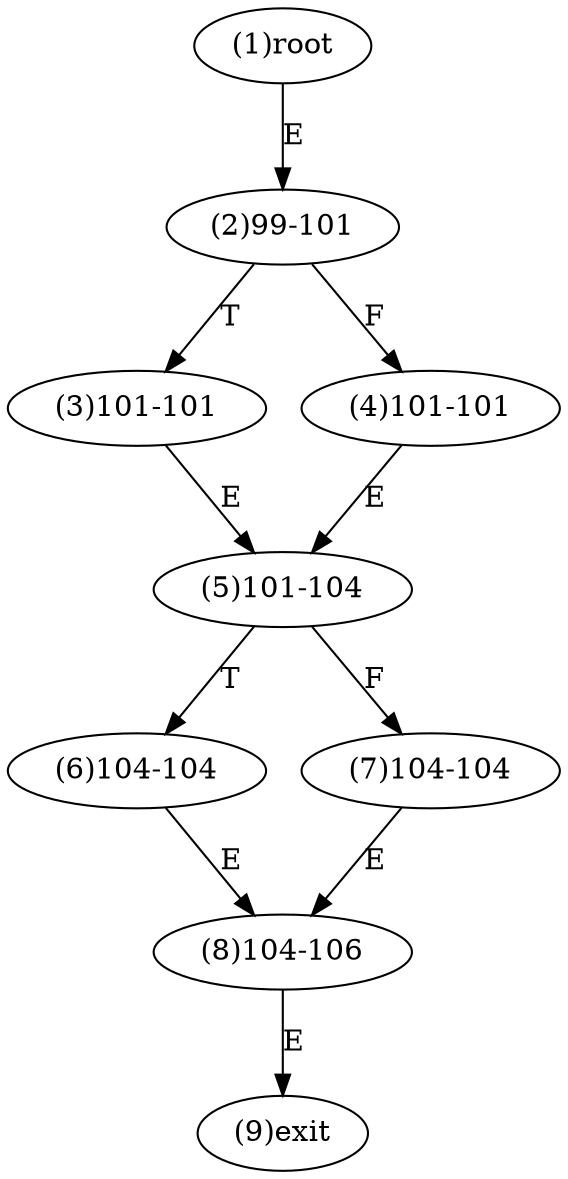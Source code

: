 digraph "" { 
1[ label="(1)root"];
2[ label="(2)99-101"];
3[ label="(3)101-101"];
4[ label="(4)101-101"];
5[ label="(5)101-104"];
6[ label="(6)104-104"];
7[ label="(7)104-104"];
8[ label="(8)104-106"];
9[ label="(9)exit"];
1->2[ label="E"];
2->4[ label="F"];
2->3[ label="T"];
3->5[ label="E"];
4->5[ label="E"];
5->7[ label="F"];
5->6[ label="T"];
6->8[ label="E"];
7->8[ label="E"];
8->9[ label="E"];
}